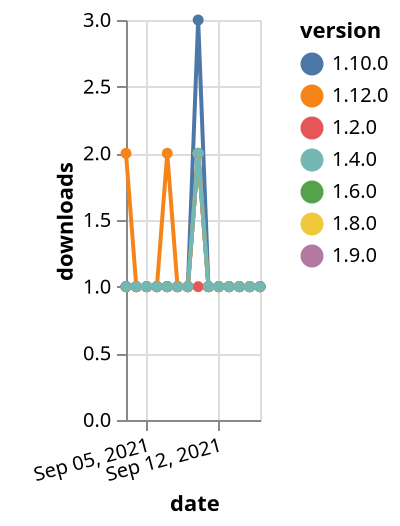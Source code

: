 {"$schema": "https://vega.github.io/schema/vega-lite/v5.json", "description": "A simple bar chart with embedded data.", "data": {"values": [{"date": "2021-09-03", "total": 175, "delta": 1, "version": "1.6.0"}, {"date": "2021-09-04", "total": 176, "delta": 1, "version": "1.6.0"}, {"date": "2021-09-05", "total": 177, "delta": 1, "version": "1.6.0"}, {"date": "2021-09-06", "total": 178, "delta": 1, "version": "1.6.0"}, {"date": "2021-09-07", "total": 179, "delta": 1, "version": "1.6.0"}, {"date": "2021-09-08", "total": 180, "delta": 1, "version": "1.6.0"}, {"date": "2021-09-09", "total": 181, "delta": 1, "version": "1.6.0"}, {"date": "2021-09-10", "total": 183, "delta": 2, "version": "1.6.0"}, {"date": "2021-09-11", "total": 184, "delta": 1, "version": "1.6.0"}, {"date": "2021-09-12", "total": 185, "delta": 1, "version": "1.6.0"}, {"date": "2021-09-13", "total": 186, "delta": 1, "version": "1.6.0"}, {"date": "2021-09-14", "total": 187, "delta": 1, "version": "1.6.0"}, {"date": "2021-09-15", "total": 188, "delta": 1, "version": "1.6.0"}, {"date": "2021-09-16", "total": 189, "delta": 1, "version": "1.6.0"}, {"date": "2021-09-03", "total": 149, "delta": 1, "version": "1.8.0"}, {"date": "2021-09-04", "total": 150, "delta": 1, "version": "1.8.0"}, {"date": "2021-09-05", "total": 151, "delta": 1, "version": "1.8.0"}, {"date": "2021-09-06", "total": 152, "delta": 1, "version": "1.8.0"}, {"date": "2021-09-07", "total": 153, "delta": 1, "version": "1.8.0"}, {"date": "2021-09-08", "total": 154, "delta": 1, "version": "1.8.0"}, {"date": "2021-09-09", "total": 155, "delta": 1, "version": "1.8.0"}, {"date": "2021-09-10", "total": 157, "delta": 2, "version": "1.8.0"}, {"date": "2021-09-11", "total": 158, "delta": 1, "version": "1.8.0"}, {"date": "2021-09-12", "total": 159, "delta": 1, "version": "1.8.0"}, {"date": "2021-09-13", "total": 160, "delta": 1, "version": "1.8.0"}, {"date": "2021-09-14", "total": 161, "delta": 1, "version": "1.8.0"}, {"date": "2021-09-15", "total": 162, "delta": 1, "version": "1.8.0"}, {"date": "2021-09-16", "total": 163, "delta": 1, "version": "1.8.0"}, {"date": "2021-09-03", "total": 136, "delta": 1, "version": "1.9.0"}, {"date": "2021-09-04", "total": 137, "delta": 1, "version": "1.9.0"}, {"date": "2021-09-05", "total": 138, "delta": 1, "version": "1.9.0"}, {"date": "2021-09-06", "total": 139, "delta": 1, "version": "1.9.0"}, {"date": "2021-09-07", "total": 140, "delta": 1, "version": "1.9.0"}, {"date": "2021-09-08", "total": 141, "delta": 1, "version": "1.9.0"}, {"date": "2021-09-09", "total": 142, "delta": 1, "version": "1.9.0"}, {"date": "2021-09-10", "total": 144, "delta": 2, "version": "1.9.0"}, {"date": "2021-09-11", "total": 145, "delta": 1, "version": "1.9.0"}, {"date": "2021-09-12", "total": 146, "delta": 1, "version": "1.9.0"}, {"date": "2021-09-13", "total": 147, "delta": 1, "version": "1.9.0"}, {"date": "2021-09-14", "total": 148, "delta": 1, "version": "1.9.0"}, {"date": "2021-09-15", "total": 149, "delta": 1, "version": "1.9.0"}, {"date": "2021-09-16", "total": 150, "delta": 1, "version": "1.9.0"}, {"date": "2021-09-03", "total": 163, "delta": 1, "version": "1.10.0"}, {"date": "2021-09-04", "total": 164, "delta": 1, "version": "1.10.0"}, {"date": "2021-09-05", "total": 165, "delta": 1, "version": "1.10.0"}, {"date": "2021-09-06", "total": 166, "delta": 1, "version": "1.10.0"}, {"date": "2021-09-07", "total": 167, "delta": 1, "version": "1.10.0"}, {"date": "2021-09-08", "total": 168, "delta": 1, "version": "1.10.0"}, {"date": "2021-09-09", "total": 169, "delta": 1, "version": "1.10.0"}, {"date": "2021-09-10", "total": 172, "delta": 3, "version": "1.10.0"}, {"date": "2021-09-11", "total": 173, "delta": 1, "version": "1.10.0"}, {"date": "2021-09-12", "total": 174, "delta": 1, "version": "1.10.0"}, {"date": "2021-09-13", "total": 175, "delta": 1, "version": "1.10.0"}, {"date": "2021-09-14", "total": 176, "delta": 1, "version": "1.10.0"}, {"date": "2021-09-15", "total": 177, "delta": 1, "version": "1.10.0"}, {"date": "2021-09-16", "total": 178, "delta": 1, "version": "1.10.0"}, {"date": "2021-09-03", "total": 228, "delta": 1, "version": "1.2.0"}, {"date": "2021-09-04", "total": 229, "delta": 1, "version": "1.2.0"}, {"date": "2021-09-05", "total": 230, "delta": 1, "version": "1.2.0"}, {"date": "2021-09-06", "total": 231, "delta": 1, "version": "1.2.0"}, {"date": "2021-09-07", "total": 232, "delta": 1, "version": "1.2.0"}, {"date": "2021-09-08", "total": 233, "delta": 1, "version": "1.2.0"}, {"date": "2021-09-09", "total": 234, "delta": 1, "version": "1.2.0"}, {"date": "2021-09-10", "total": 235, "delta": 1, "version": "1.2.0"}, {"date": "2021-09-11", "total": 236, "delta": 1, "version": "1.2.0"}, {"date": "2021-09-12", "total": 237, "delta": 1, "version": "1.2.0"}, {"date": "2021-09-13", "total": 238, "delta": 1, "version": "1.2.0"}, {"date": "2021-09-14", "total": 239, "delta": 1, "version": "1.2.0"}, {"date": "2021-09-15", "total": 240, "delta": 1, "version": "1.2.0"}, {"date": "2021-09-16", "total": 241, "delta": 1, "version": "1.2.0"}, {"date": "2021-09-03", "total": 111, "delta": 2, "version": "1.12.0"}, {"date": "2021-09-04", "total": 112, "delta": 1, "version": "1.12.0"}, {"date": "2021-09-05", "total": 113, "delta": 1, "version": "1.12.0"}, {"date": "2021-09-06", "total": 114, "delta": 1, "version": "1.12.0"}, {"date": "2021-09-07", "total": 116, "delta": 2, "version": "1.12.0"}, {"date": "2021-09-08", "total": 117, "delta": 1, "version": "1.12.0"}, {"date": "2021-09-09", "total": 118, "delta": 1, "version": "1.12.0"}, {"date": "2021-09-10", "total": 120, "delta": 2, "version": "1.12.0"}, {"date": "2021-09-11", "total": 121, "delta": 1, "version": "1.12.0"}, {"date": "2021-09-12", "total": 122, "delta": 1, "version": "1.12.0"}, {"date": "2021-09-13", "total": 123, "delta": 1, "version": "1.12.0"}, {"date": "2021-09-14", "total": 124, "delta": 1, "version": "1.12.0"}, {"date": "2021-09-15", "total": 125, "delta": 1, "version": "1.12.0"}, {"date": "2021-09-16", "total": 126, "delta": 1, "version": "1.12.0"}, {"date": "2021-09-03", "total": 286, "delta": 1, "version": "1.4.0"}, {"date": "2021-09-04", "total": 287, "delta": 1, "version": "1.4.0"}, {"date": "2021-09-05", "total": 288, "delta": 1, "version": "1.4.0"}, {"date": "2021-09-06", "total": 289, "delta": 1, "version": "1.4.0"}, {"date": "2021-09-07", "total": 290, "delta": 1, "version": "1.4.0"}, {"date": "2021-09-08", "total": 291, "delta": 1, "version": "1.4.0"}, {"date": "2021-09-09", "total": 292, "delta": 1, "version": "1.4.0"}, {"date": "2021-09-10", "total": 294, "delta": 2, "version": "1.4.0"}, {"date": "2021-09-11", "total": 295, "delta": 1, "version": "1.4.0"}, {"date": "2021-09-12", "total": 296, "delta": 1, "version": "1.4.0"}, {"date": "2021-09-13", "total": 297, "delta": 1, "version": "1.4.0"}, {"date": "2021-09-14", "total": 298, "delta": 1, "version": "1.4.0"}, {"date": "2021-09-15", "total": 299, "delta": 1, "version": "1.4.0"}, {"date": "2021-09-16", "total": 300, "delta": 1, "version": "1.4.0"}]}, "width": "container", "mark": {"type": "line", "point": {"filled": true}}, "encoding": {"x": {"field": "date", "type": "temporal", "timeUnit": "yearmonthdate", "title": "date", "axis": {"labelAngle": -15}}, "y": {"field": "delta", "type": "quantitative", "title": "downloads"}, "color": {"field": "version", "type": "nominal"}, "tooltip": {"field": "delta"}}}